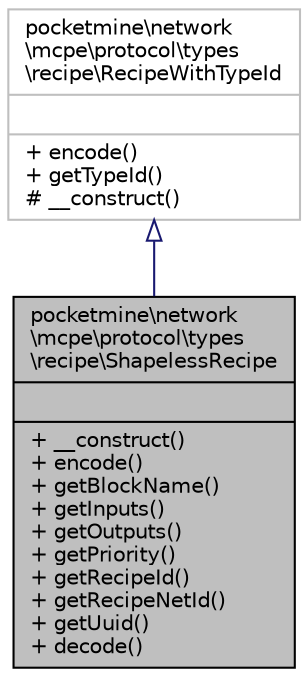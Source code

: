 digraph "pocketmine\network\mcpe\protocol\types\recipe\ShapelessRecipe"
{
 // INTERACTIVE_SVG=YES
 // LATEX_PDF_SIZE
  edge [fontname="Helvetica",fontsize="10",labelfontname="Helvetica",labelfontsize="10"];
  node [fontname="Helvetica",fontsize="10",shape=record];
  Node1 [label="{pocketmine\\network\l\\mcpe\\protocol\\types\l\\recipe\\ShapelessRecipe\n||+ __construct()\l+ encode()\l+ getBlockName()\l+ getInputs()\l+ getOutputs()\l+ getPriority()\l+ getRecipeId()\l+ getRecipeNetId()\l+ getUuid()\l+ decode()\l}",height=0.2,width=0.4,color="black", fillcolor="grey75", style="filled", fontcolor="black",tooltip=" "];
  Node2 -> Node1 [dir="back",color="midnightblue",fontsize="10",style="solid",arrowtail="onormal",fontname="Helvetica"];
  Node2 [label="{pocketmine\\network\l\\mcpe\\protocol\\types\l\\recipe\\RecipeWithTypeId\n||+ encode()\l+ getTypeId()\l# __construct()\l}",height=0.2,width=0.4,color="grey75", fillcolor="white", style="filled",URL="$dc/d76/classpocketmine_1_1network_1_1mcpe_1_1protocol_1_1types_1_1recipe_1_1_recipe_with_type_id.html",tooltip=" "];
}

